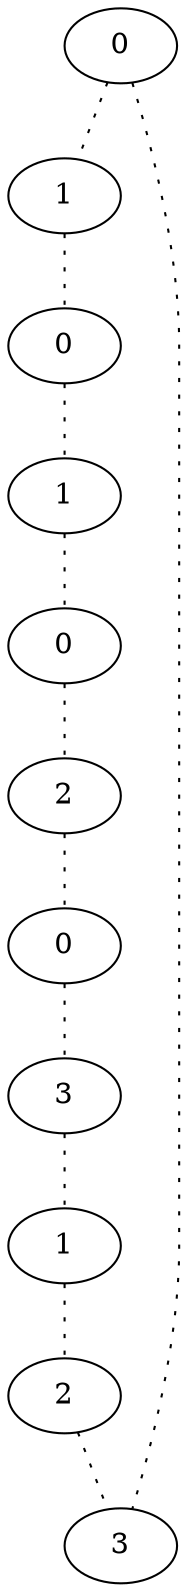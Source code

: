 graph {
a[label=0]
b[label=1]
c[label=0]
d[label=1]
e[label=0]
f[label=2]
g[label=0]
h[label=3]
i[label=1]
j[label=2]
k[label=3]
a -- b [style=dotted];
b -- c [style=dotted];
c -- d [style=dotted];
d -- e [style=dotted];
e -- f [style=dotted];
f -- g [style=dotted];
g -- h [style=dotted];
h -- i [style=dotted];
i -- j [style=dotted];
j -- k [style=dotted];
a -- k [style=dotted];
}
